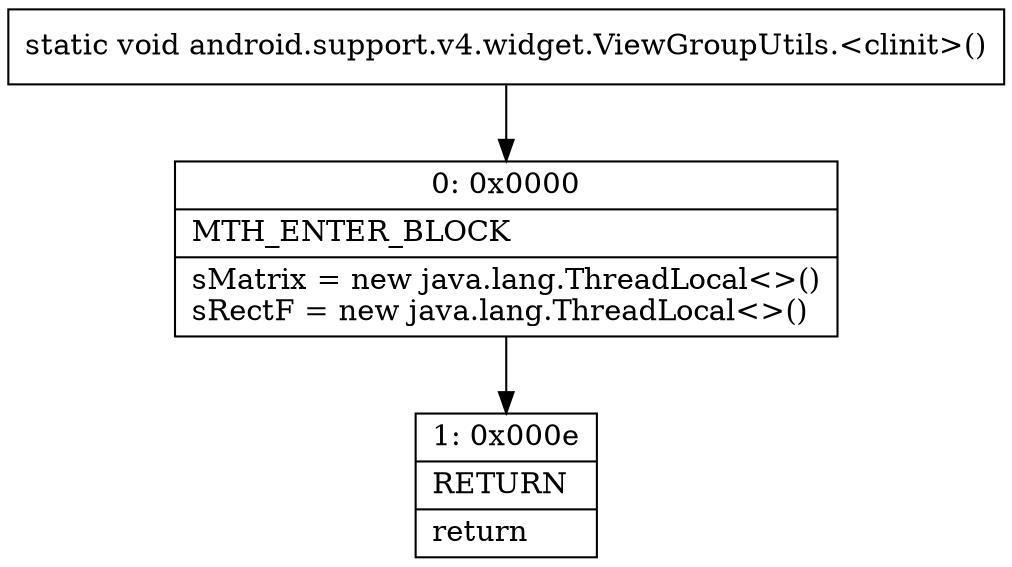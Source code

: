 digraph "CFG forandroid.support.v4.widget.ViewGroupUtils.\<clinit\>()V" {
Node_0 [shape=record,label="{0\:\ 0x0000|MTH_ENTER_BLOCK\l|sMatrix = new java.lang.ThreadLocal\<\>()\lsRectF = new java.lang.ThreadLocal\<\>()\l}"];
Node_1 [shape=record,label="{1\:\ 0x000e|RETURN\l|return\l}"];
MethodNode[shape=record,label="{static void android.support.v4.widget.ViewGroupUtils.\<clinit\>() }"];
MethodNode -> Node_0;
Node_0 -> Node_1;
}

